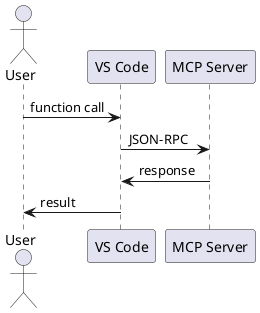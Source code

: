 @startuml test

actor User
participant "VS Code" as vscode
participant "MCP Server" as server

User -> vscode : function call
vscode -> server : JSON-RPC
server -> vscode : response
vscode -> User : result

@enduml
